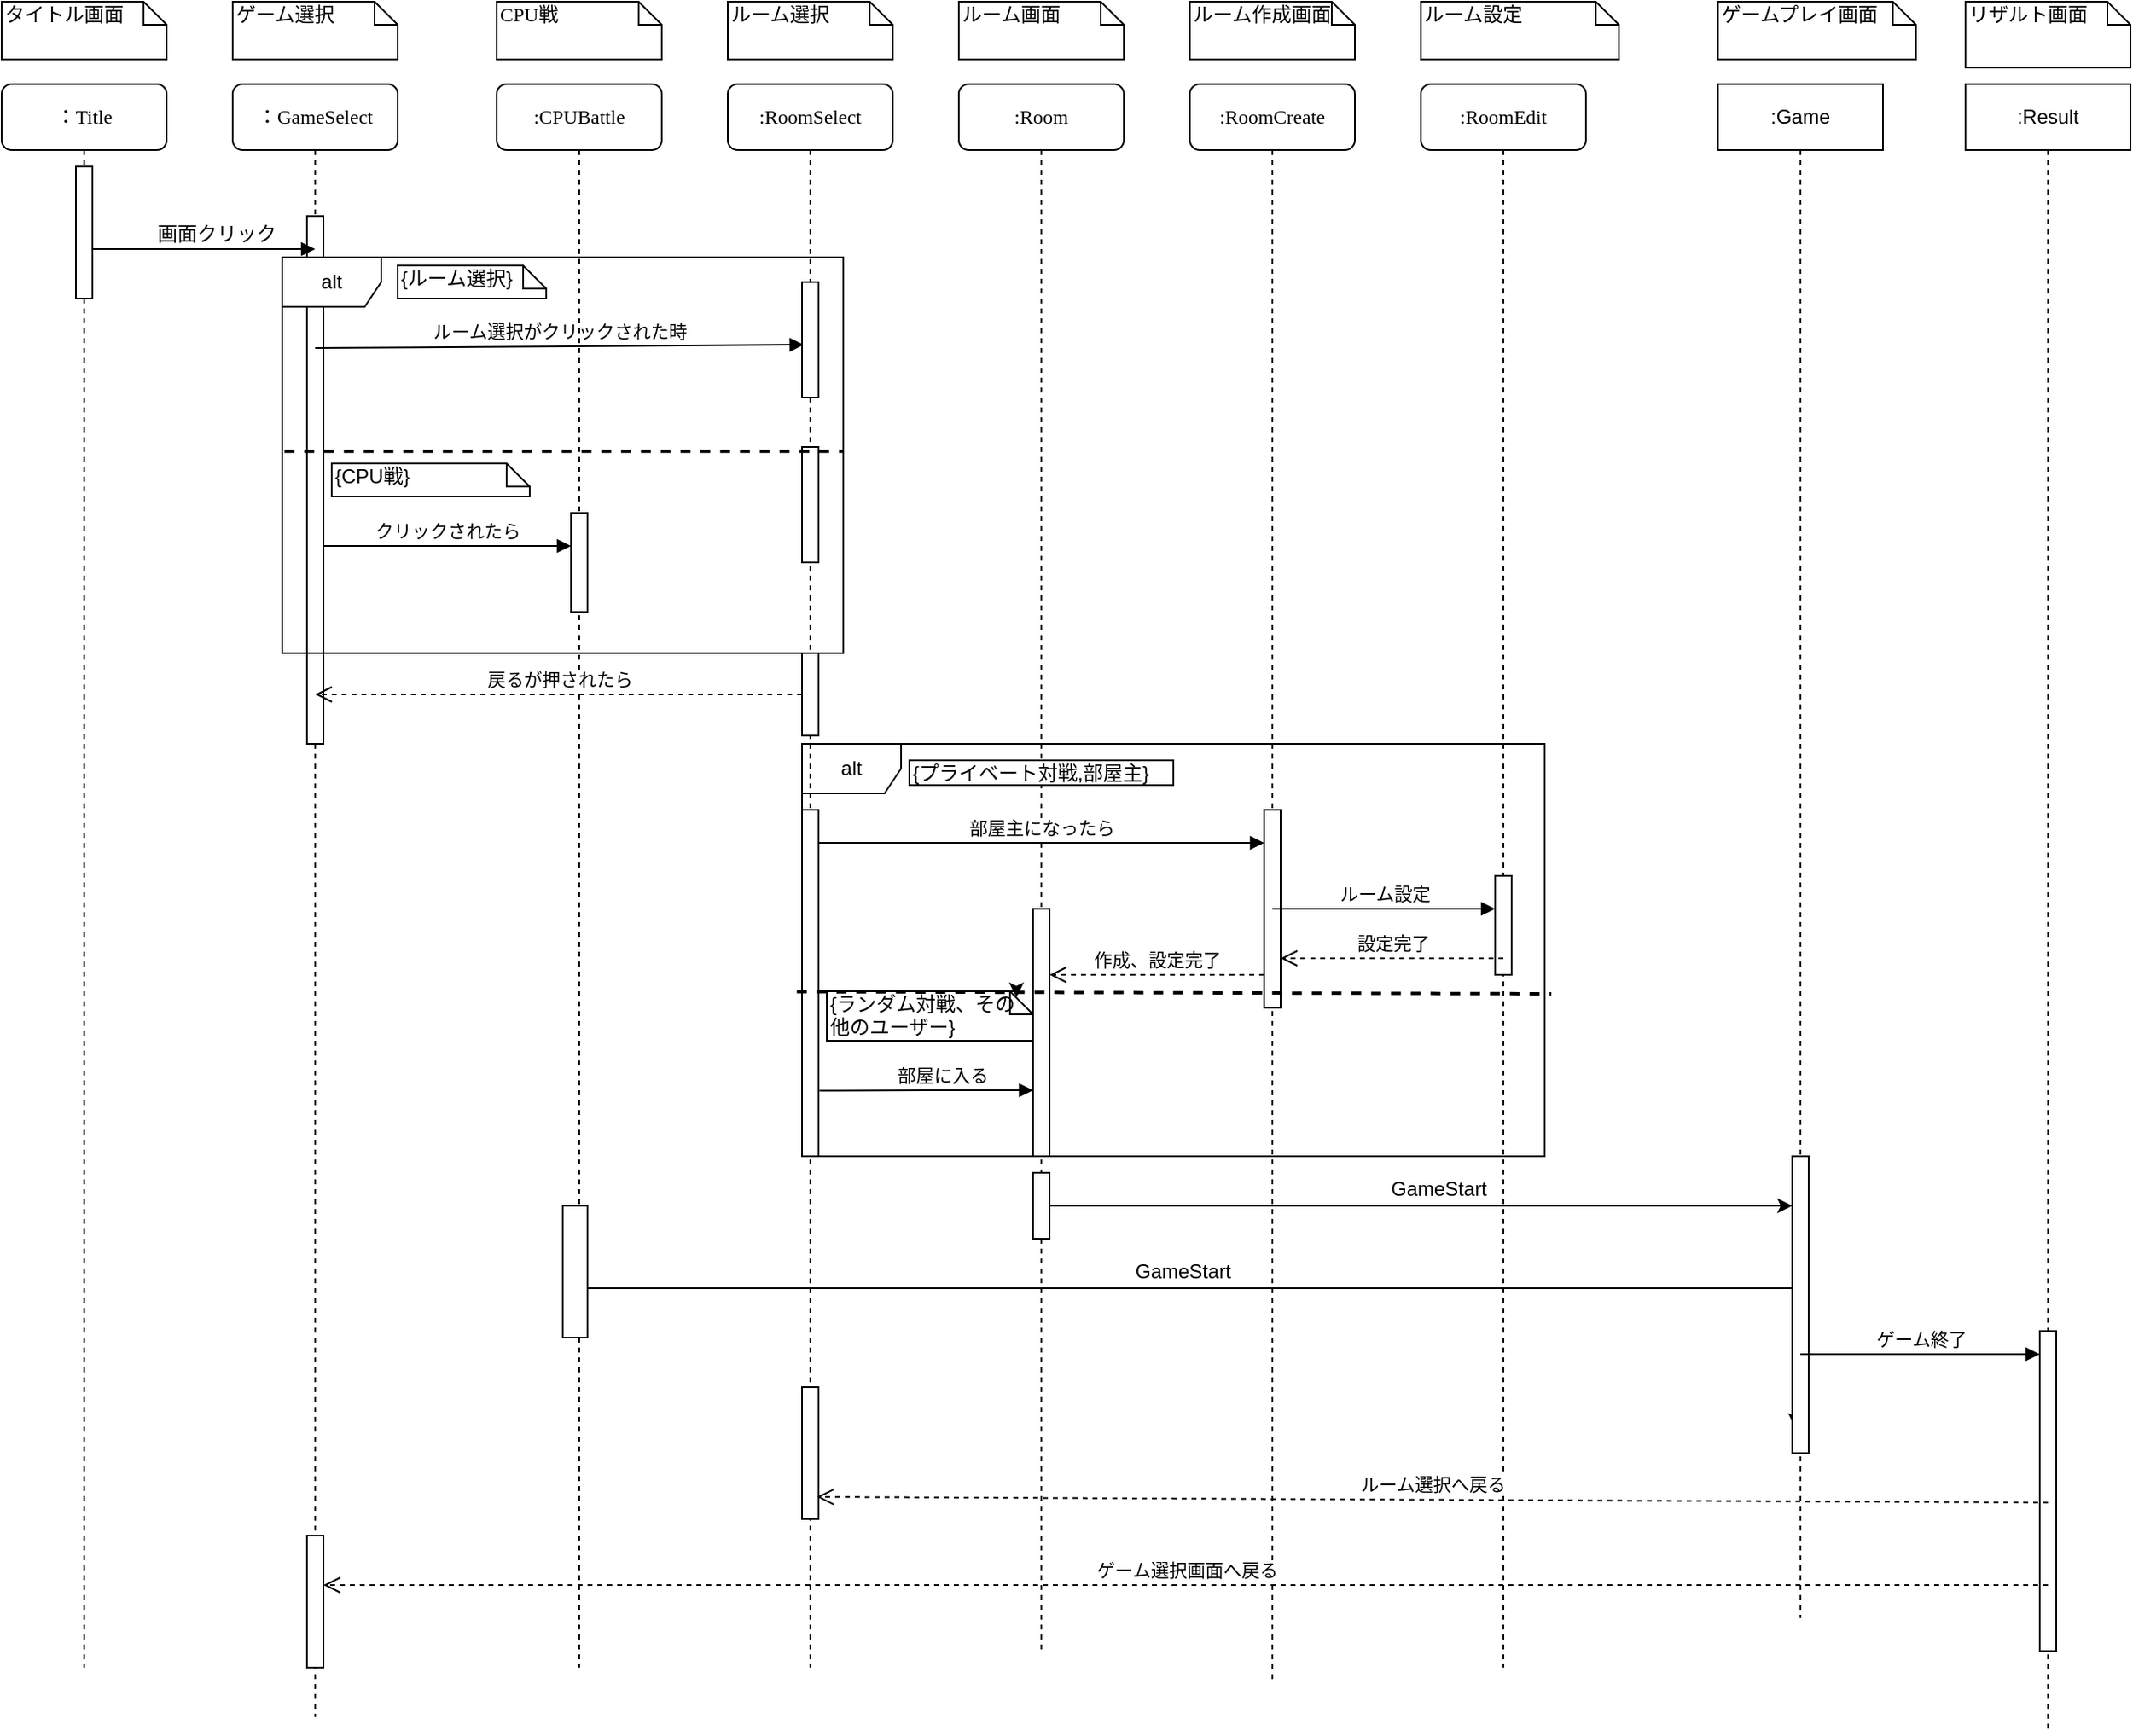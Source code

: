 <mxfile version="12.1.8" type="google" pages="1"><diagram name="Page-1" id="13e1069c-82ec-6db2-03f1-153e76fe0fe0"><mxGraphModel dx="971" dy="504" grid="1" gridSize="10" guides="1" tooltips="1" connect="1" arrows="1" fold="1" page="1" pageScale="1" pageWidth="1100" pageHeight="850" background="#ffffff" math="0" shadow="0"><root><mxCell id="0"/><mxCell id="1" parent="0"/><mxCell id="7baba1c4bc27f4b0-2" value="&lt;font style=&quot;vertical-align: inherit&quot;&gt;&lt;font style=&quot;vertical-align: inherit&quot;&gt;：GameSelect&lt;/font&gt;&lt;/font&gt;" style="shape=umlLifeline;perimeter=lifelinePerimeter;whiteSpace=wrap;html=1;container=1;collapsible=0;recursiveResize=0;outlineConnect=0;rounded=1;shadow=0;comic=0;labelBackgroundColor=none;strokeColor=#000000;strokeWidth=1;fillColor=#FFFFFF;fontFamily=Verdana;fontSize=12;fontColor=#000000;align=center;" parent="1" vertex="1"><mxGeometry x="240" y="80" width="100" height="990" as="geometry"/></mxCell><mxCell id="7baba1c4bc27f4b0-10" value="" style="html=1;points=[];perimeter=orthogonalPerimeter;rounded=0;shadow=0;comic=0;labelBackgroundColor=none;strokeColor=#000000;strokeWidth=1;fillColor=#FFFFFF;fontFamily=Verdana;fontSize=12;fontColor=#000000;align=center;" parent="7baba1c4bc27f4b0-2" vertex="1"><mxGeometry x="45" y="80" width="10" height="320" as="geometry"/></mxCell><mxCell id="GpUQ7md66DtE4MNi8iRQ-8" value="ルーム選択がクリックされた時" style="html=1;verticalAlign=bottom;endArrow=block;" parent="7baba1c4bc27f4b0-2" edge="1"><mxGeometry width="80" relative="1" as="geometry"><mxPoint x="50" y="160" as="sourcePoint"/><mxPoint x="346" y="158" as="targetPoint"/></mxGeometry></mxCell><mxCell id="GpUQ7md66DtE4MNi8iRQ-3" value="{ルーム選択}" style="shape=note;whiteSpace=wrap;html=1;size=14;verticalAlign=top;align=left;spacingTop=-6;" parent="7baba1c4bc27f4b0-2" vertex="1"><mxGeometry x="100" y="110" width="90" height="20" as="geometry"/></mxCell><mxCell id="mygAer_JPU-QDBC6LdW0-10" value="" style="html=1;points=[];perimeter=orthogonalPerimeter;" parent="7baba1c4bc27f4b0-2" vertex="1"><mxGeometry x="45" y="880" width="10" height="80" as="geometry"/></mxCell><mxCell id="GpUQ7md66DtE4MNi8iRQ-33" value="alt" style="shape=umlFrame;whiteSpace=wrap;html=1;" parent="1" vertex="1"><mxGeometry x="585" y="480" width="450" height="250" as="geometry"/></mxCell><mxCell id="7baba1c4bc27f4b0-3" value=":CPUBattle" style="shape=umlLifeline;perimeter=lifelinePerimeter;whiteSpace=wrap;html=1;container=1;collapsible=0;recursiveResize=0;outlineConnect=0;rounded=1;shadow=0;comic=0;labelBackgroundColor=none;strokeColor=#000000;strokeWidth=1;fillColor=#FFFFFF;fontFamily=Verdana;fontSize=12;fontColor=#000000;align=center;" parent="1" vertex="1"><mxGeometry x="400" y="80" width="100" height="960" as="geometry"/></mxCell><mxCell id="7baba1c4bc27f4b0-13" value="" style="html=1;points=[];perimeter=orthogonalPerimeter;rounded=0;shadow=0;comic=0;labelBackgroundColor=none;strokeColor=#000000;strokeWidth=1;fillColor=#FFFFFF;fontFamily=Verdana;fontSize=12;fontColor=#000000;align=center;" parent="7baba1c4bc27f4b0-3" vertex="1"><mxGeometry x="45" y="260" width="10" height="60" as="geometry"/></mxCell><mxCell id="GpUQ7md66DtE4MNi8iRQ-22" value="" style="html=1;points=[];perimeter=orthogonalPerimeter;" parent="7baba1c4bc27f4b0-3" vertex="1"><mxGeometry x="40" y="680" width="15" height="80" as="geometry"/></mxCell><mxCell id="7baba1c4bc27f4b0-4" value=":RoomSelect" style="shape=umlLifeline;perimeter=lifelinePerimeter;whiteSpace=wrap;html=1;container=1;collapsible=0;recursiveResize=0;outlineConnect=0;rounded=1;shadow=0;comic=0;labelBackgroundColor=none;strokeColor=#000000;strokeWidth=1;fillColor=#FFFFFF;fontFamily=Verdana;fontSize=12;fontColor=#000000;align=center;" parent="1" vertex="1"><mxGeometry x="540" y="80" width="100" height="960" as="geometry"/></mxCell><mxCell id="7baba1c4bc27f4b0-34" value="" style="html=1;points=[];perimeter=orthogonalPerimeter;rounded=0;shadow=0;comic=0;labelBackgroundColor=none;strokeColor=#000000;strokeWidth=1;fillColor=#FFFFFF;fontFamily=Verdana;fontSize=12;fontColor=#000000;align=center;" parent="7baba1c4bc27f4b0-4" vertex="1"><mxGeometry x="45" y="220" width="10" height="70" as="geometry"/></mxCell><mxCell id="GpUQ7md66DtE4MNi8iRQ-29" value="" style="html=1;points=[];perimeter=orthogonalPerimeter;" parent="7baba1c4bc27f4b0-4" vertex="1"><mxGeometry x="45" y="345" width="10" height="50" as="geometry"/></mxCell><mxCell id="GpUQ7md66DtE4MNi8iRQ-38" value="" style="html=1;points=[];perimeter=orthogonalPerimeter;" parent="7baba1c4bc27f4b0-4" vertex="1"><mxGeometry x="45" y="440" width="10" height="210" as="geometry"/></mxCell><mxCell id="mygAer_JPU-QDBC6LdW0-9" value="" style="html=1;points=[];perimeter=orthogonalPerimeter;" parent="7baba1c4bc27f4b0-4" vertex="1"><mxGeometry x="45" y="790" width="10" height="80" as="geometry"/></mxCell><mxCell id="7baba1c4bc27f4b0-16" value="" style="html=1;points=[];perimeter=orthogonalPerimeter;rounded=0;shadow=0;comic=0;labelBackgroundColor=none;strokeColor=#000000;strokeWidth=1;fillColor=#FFFFFF;fontFamily=Verdana;fontSize=12;fontColor=#000000;align=center;" parent="7baba1c4bc27f4b0-4" vertex="1"><mxGeometry x="45" y="120" width="10" height="70" as="geometry"/></mxCell><mxCell id="7baba1c4bc27f4b0-5" value=":Room" style="shape=umlLifeline;perimeter=lifelinePerimeter;whiteSpace=wrap;html=1;container=1;collapsible=0;recursiveResize=0;outlineConnect=0;rounded=1;shadow=0;comic=0;labelBackgroundColor=none;strokeColor=#000000;strokeWidth=1;fillColor=#FFFFFF;fontFamily=Verdana;fontSize=12;fontColor=#000000;align=center;" parent="1" vertex="1"><mxGeometry x="680" y="80" width="100" height="950" as="geometry"/></mxCell><mxCell id="7baba1c4bc27f4b0-28" value="" style="html=1;points=[];perimeter=orthogonalPerimeter;rounded=0;shadow=0;comic=0;labelBackgroundColor=none;strokeColor=#000000;strokeWidth=1;fillColor=#FFFFFF;fontFamily=Verdana;fontSize=12;fontColor=#000000;align=center;" parent="7baba1c4bc27f4b0-5" vertex="1"><mxGeometry x="45" y="500" width="10" height="150" as="geometry"/></mxCell><mxCell id="mygAer_JPU-QDBC6LdW0-3" value="" style="html=1;points=[];perimeter=orthogonalPerimeter;" parent="7baba1c4bc27f4b0-5" vertex="1"><mxGeometry x="45" y="660" width="10" height="40" as="geometry"/></mxCell><mxCell id="7baba1c4bc27f4b0-6" value=":RoomCreate" style="shape=umlLifeline;perimeter=lifelinePerimeter;whiteSpace=wrap;html=1;container=1;collapsible=0;recursiveResize=0;outlineConnect=0;rounded=1;shadow=0;comic=0;labelBackgroundColor=none;strokeColor=#000000;strokeWidth=1;fillColor=#FFFFFF;fontFamily=Verdana;fontSize=12;fontColor=#000000;align=center;" parent="1" vertex="1"><mxGeometry x="820" y="80" width="100" height="970" as="geometry"/></mxCell><mxCell id="GpUQ7md66DtE4MNi8iRQ-34" value="" style="html=1;points=[];perimeter=orthogonalPerimeter;" parent="7baba1c4bc27f4b0-6" vertex="1"><mxGeometry x="45" y="440" width="10" height="120" as="geometry"/></mxCell><mxCell id="GpUQ7md66DtE4MNi8iRQ-43" value="ルーム設定" style="html=1;verticalAlign=bottom;endArrow=block;" parent="7baba1c4bc27f4b0-6" target="7baba1c4bc27f4b0-25" edge="1"><mxGeometry width="80" relative="1" as="geometry"><mxPoint x="50" y="500" as="sourcePoint"/><mxPoint x="130" y="500" as="targetPoint"/></mxGeometry></mxCell><mxCell id="7baba1c4bc27f4b0-7" value=":RoomEdit" style="shape=umlLifeline;perimeter=lifelinePerimeter;whiteSpace=wrap;html=1;container=1;collapsible=0;recursiveResize=0;outlineConnect=0;rounded=1;shadow=0;comic=0;labelBackgroundColor=none;strokeColor=#000000;strokeWidth=1;fillColor=#FFFFFF;fontFamily=Verdana;fontSize=12;fontColor=#000000;align=center;" parent="1" vertex="1"><mxGeometry x="960" y="80" width="100" height="960" as="geometry"/></mxCell><mxCell id="7baba1c4bc27f4b0-25" value="" style="html=1;points=[];perimeter=orthogonalPerimeter;rounded=0;shadow=0;comic=0;labelBackgroundColor=none;strokeColor=#000000;strokeWidth=1;fillColor=#FFFFFF;fontFamily=Verdana;fontSize=12;fontColor=#000000;align=center;" parent="7baba1c4bc27f4b0-7" vertex="1"><mxGeometry x="45" y="480" width="10" height="60" as="geometry"/></mxCell><mxCell id="7baba1c4bc27f4b0-8" value="&lt;font style=&quot;vertical-align: inherit&quot;&gt;&lt;font style=&quot;vertical-align: inherit&quot;&gt;：Title&lt;/font&gt;&lt;/font&gt;" style="shape=umlLifeline;perimeter=lifelinePerimeter;whiteSpace=wrap;html=1;container=1;collapsible=0;recursiveResize=0;outlineConnect=0;rounded=1;shadow=0;comic=0;labelBackgroundColor=none;strokeColor=#000000;strokeWidth=1;fillColor=#FFFFFF;fontFamily=Verdana;fontSize=12;fontColor=#000000;align=center;" parent="1" vertex="1"><mxGeometry x="100" y="80" width="100" height="960" as="geometry"/></mxCell><mxCell id="7baba1c4bc27f4b0-9" value="" style="html=1;points=[];perimeter=orthogonalPerimeter;rounded=0;shadow=0;comic=0;labelBackgroundColor=none;strokeColor=#000000;strokeWidth=1;fillColor=#FFFFFF;fontFamily=Verdana;fontSize=12;fontColor=#000000;align=center;" parent="7baba1c4bc27f4b0-8" vertex="1"><mxGeometry x="45" y="50" width="10" height="80" as="geometry"/></mxCell><mxCell id="7baba1c4bc27f4b0-11" value="&lt;font style=&quot;vertical-align: inherit&quot;&gt;&lt;font style=&quot;vertical-align: inherit&quot;&gt;画面クリック&lt;/font&gt;&lt;/font&gt;" style="html=1;verticalAlign=bottom;endArrow=block;labelBackgroundColor=none;fontFamily=Verdana;fontSize=12;edgeStyle=elbowEdgeStyle;elbow=vertical;" parent="1" source="7baba1c4bc27f4b0-9" edge="1"><mxGeometry x="0.111" relative="1" as="geometry"><mxPoint x="220" y="190" as="sourcePoint"/><mxPoint x="290" y="180" as="targetPoint"/><Array as="points"><mxPoint x="220" y="180"/><mxPoint x="230" y="230"/><mxPoint x="250" y="210"/></Array><mxPoint as="offset"/></mxGeometry></mxCell><mxCell id="7baba1c4bc27f4b0-40" value="&lt;font style=&quot;vertical-align: inherit&quot;&gt;&lt;font style=&quot;vertical-align: inherit&quot;&gt;タイトル画面&lt;/font&gt;&lt;/font&gt;" style="shape=note;whiteSpace=wrap;html=1;size=14;verticalAlign=top;align=left;spacingTop=-6;rounded=0;shadow=0;comic=0;labelBackgroundColor=none;strokeColor=#000000;strokeWidth=1;fillColor=#FFFFFF;fontFamily=Verdana;fontSize=12;fontColor=#000000;" parent="1" vertex="1"><mxGeometry x="100" y="30" width="100" height="35" as="geometry"/></mxCell><mxCell id="7baba1c4bc27f4b0-41" value="&lt;font style=&quot;vertical-align: inherit&quot;&gt;&lt;font style=&quot;vertical-align: inherit&quot;&gt;&lt;font style=&quot;vertical-align: inherit&quot;&gt;&lt;font style=&quot;vertical-align: inherit&quot;&gt;ゲーム選択&lt;/font&gt;&lt;/font&gt;&lt;/font&gt;&lt;/font&gt;" style="shape=note;whiteSpace=wrap;html=1;size=14;verticalAlign=top;align=left;spacingTop=-6;rounded=0;shadow=0;comic=0;labelBackgroundColor=none;strokeColor=#000000;strokeWidth=1;fillColor=#FFFFFF;fontFamily=Verdana;fontSize=12;fontColor=#000000;" parent="1" vertex="1"><mxGeometry x="240" y="30" width="100" height="35" as="geometry"/></mxCell><mxCell id="7baba1c4bc27f4b0-42" value="CPU戦" style="shape=note;whiteSpace=wrap;html=1;size=14;verticalAlign=top;align=left;spacingTop=-6;rounded=0;shadow=0;comic=0;labelBackgroundColor=none;strokeColor=#000000;strokeWidth=1;fillColor=#FFFFFF;fontFamily=Verdana;fontSize=12;fontColor=#000000;" parent="1" vertex="1"><mxGeometry x="400" y="30" width="100" height="35" as="geometry"/></mxCell><mxCell id="7baba1c4bc27f4b0-43" value="ルーム選択" style="shape=note;whiteSpace=wrap;html=1;size=14;verticalAlign=top;align=left;spacingTop=-6;rounded=0;shadow=0;comic=0;labelBackgroundColor=none;strokeColor=#000000;strokeWidth=1;fillColor=#FFFFFF;fontFamily=Verdana;fontSize=12;fontColor=#000000;" parent="1" vertex="1"><mxGeometry x="540" y="30" width="100" height="35" as="geometry"/></mxCell><mxCell id="7baba1c4bc27f4b0-44" value="ルーム画面" style="shape=note;whiteSpace=wrap;html=1;size=14;verticalAlign=top;align=left;spacingTop=-6;rounded=0;shadow=0;comic=0;labelBackgroundColor=none;strokeColor=#000000;strokeWidth=1;fillColor=#FFFFFF;fontFamily=Verdana;fontSize=12;fontColor=#000000;" parent="1" vertex="1"><mxGeometry x="680" y="30" width="100" height="35" as="geometry"/></mxCell><mxCell id="7baba1c4bc27f4b0-45" value="ルーム作成画面" style="shape=note;whiteSpace=wrap;html=1;size=14;verticalAlign=top;align=left;spacingTop=-6;rounded=0;shadow=0;comic=0;labelBackgroundColor=none;strokeColor=#000000;strokeWidth=1;fillColor=#FFFFFF;fontFamily=Verdana;fontSize=12;fontColor=#000000;" parent="1" vertex="1"><mxGeometry x="820" y="30" width="100" height="35" as="geometry"/></mxCell><mxCell id="7baba1c4bc27f4b0-46" value="ルーム設定" style="shape=note;whiteSpace=wrap;html=1;size=14;verticalAlign=top;align=left;spacingTop=-6;rounded=0;shadow=0;comic=0;labelBackgroundColor=none;strokeColor=#000000;strokeWidth=1;fillColor=#FFFFFF;fontFamily=Verdana;fontSize=12;fontColor=#000000;" parent="1" vertex="1"><mxGeometry x="960" y="30" width="120" height="35" as="geometry"/></mxCell><mxCell id="GpUQ7md66DtE4MNi8iRQ-20" value="ゲームプレイ画面" style="shape=note;whiteSpace=wrap;html=1;size=14;verticalAlign=top;align=left;spacingTop=-6;rounded=0;shadow=0;comic=0;labelBackgroundColor=none;strokeColor=#000000;strokeWidth=1;fillColor=#FFFFFF;fontFamily=Verdana;fontSize=12;fontColor=#000000;" parent="1" vertex="1"><mxGeometry x="1140" y="30" width="120" height="35" as="geometry"/></mxCell><mxCell id="GpUQ7md66DtE4MNi8iRQ-16" value="クリックされたら" style="html=1;verticalAlign=bottom;endArrow=block;" parent="1" source="7baba1c4bc27f4b0-10" target="7baba1c4bc27f4b0-13" edge="1"><mxGeometry width="80" relative="1" as="geometry"><mxPoint x="290" y="340" as="sourcePoint"/><mxPoint x="370" y="340" as="targetPoint"/><Array as="points"><mxPoint x="370" y="360"/></Array></mxGeometry></mxCell><mxCell id="GpUQ7md66DtE4MNi8iRQ-24" style="edgeStyle=orthogonalEdgeStyle;rounded=0;orthogonalLoop=1;jettySize=auto;html=1;entryX=0.2;entryY=0.916;entryDx=0;entryDy=0;entryPerimeter=0;" parent="1" source="GpUQ7md66DtE4MNi8iRQ-22" target="GpUQ7md66DtE4MNi8iRQ-32" edge="1"><mxGeometry relative="1" as="geometry"><Array as="points"><mxPoint x="450" y="810"/><mxPoint x="1187" y="810"/></Array></mxGeometry></mxCell><mxCell id="GpUQ7md66DtE4MNi8iRQ-25" value="GameStart" style="text;html=1;resizable=0;points=[];autosize=1;align=left;verticalAlign=top;spacingTop=-4;" parent="1" vertex="1"><mxGeometry x="785" y="790" width="70" height="20" as="geometry"/></mxCell><mxCell id="GpUQ7md66DtE4MNi8iRQ-26" value="リザルト画面" style="shape=note;whiteSpace=wrap;html=1;size=14;verticalAlign=top;align=left;spacingTop=-6;" parent="1" vertex="1"><mxGeometry x="1290" y="30" width="100" height="40" as="geometry"/></mxCell><mxCell id="GpUQ7md66DtE4MNi8iRQ-27" value=":Game" style="shape=umlLifeline;perimeter=lifelinePerimeter;whiteSpace=wrap;html=1;container=1;collapsible=0;recursiveResize=0;outlineConnect=0;" parent="1" vertex="1"><mxGeometry x="1140" y="80" width="100" height="930" as="geometry"/></mxCell><mxCell id="GpUQ7md66DtE4MNi8iRQ-32" value="" style="html=1;points=[];perimeter=orthogonalPerimeter;" parent="GpUQ7md66DtE4MNi8iRQ-27" vertex="1"><mxGeometry x="45" y="650" width="10" height="180" as="geometry"/></mxCell><mxCell id="mygAer_JPU-QDBC6LdW0-8" value="ゲーム終了" style="html=1;verticalAlign=bottom;endArrow=block;" parent="GpUQ7md66DtE4MNi8iRQ-27" target="mygAer_JPU-QDBC6LdW0-7" edge="1"><mxGeometry width="80" relative="1" as="geometry"><mxPoint x="50" y="770" as="sourcePoint"/><mxPoint x="130" y="770" as="targetPoint"/></mxGeometry></mxCell><mxCell id="GpUQ7md66DtE4MNi8iRQ-28" value=":Result" style="shape=umlLifeline;perimeter=lifelinePerimeter;whiteSpace=wrap;html=1;container=1;collapsible=0;recursiveResize=0;outlineConnect=0;" parent="1" vertex="1"><mxGeometry x="1290" y="80" width="100" height="1000" as="geometry"/></mxCell><mxCell id="mygAer_JPU-QDBC6LdW0-7" value="" style="html=1;points=[];perimeter=orthogonalPerimeter;" parent="GpUQ7md66DtE4MNi8iRQ-28" vertex="1"><mxGeometry x="45" y="756" width="10" height="194" as="geometry"/></mxCell><mxCell id="GpUQ7md66DtE4MNi8iRQ-31" value="戻るが押されたら" style="html=1;verticalAlign=bottom;endArrow=open;dashed=1;endSize=8;" parent="1" source="GpUQ7md66DtE4MNi8iRQ-29" target="7baba1c4bc27f4b0-2" edge="1"><mxGeometry relative="1" as="geometry"><mxPoint x="380" y="470" as="sourcePoint"/><mxPoint x="300" y="470" as="targetPoint"/></mxGeometry></mxCell><mxCell id="GpUQ7md66DtE4MNi8iRQ-39" value="部屋主になったら" style="html=1;verticalAlign=bottom;endArrow=block;" parent="1" source="GpUQ7md66DtE4MNi8iRQ-38" target="GpUQ7md66DtE4MNi8iRQ-34" edge="1"><mxGeometry x="0.148" y="-20" width="80" relative="1" as="geometry"><mxPoint x="590" y="540" as="sourcePoint"/><mxPoint x="730" y="540" as="targetPoint"/><Array as="points"><mxPoint x="710" y="540"/></Array><mxPoint x="-20" y="-20" as="offset"/></mxGeometry></mxCell><mxCell id="GpUQ7md66DtE4MNi8iRQ-37" value="{ランダム対戦、その他のユーザー}" style="shape=note;whiteSpace=wrap;html=1;size=14;verticalAlign=top;align=left;spacingTop=-6;" parent="1" vertex="1"><mxGeometry x="600" y="630" width="125" height="30" as="geometry"/></mxCell><mxCell id="GpUQ7md66DtE4MNi8iRQ-40" style="edgeStyle=orthogonalEdgeStyle;rounded=0;orthogonalLoop=1;jettySize=auto;html=1;exitX=0;exitY=0;exitDx=101;exitDy=0;exitPerimeter=0;entryX=0.919;entryY=0.124;entryDx=0;entryDy=0;entryPerimeter=0;" parent="1" source="GpUQ7md66DtE4MNi8iRQ-37" target="GpUQ7md66DtE4MNi8iRQ-37" edge="1"><mxGeometry relative="1" as="geometry"/></mxCell><mxCell id="GpUQ7md66DtE4MNi8iRQ-35" value="{プライベート対戦,部屋主}" style="shape=note;whiteSpace=wrap;html=1;size=0;verticalAlign=top;align=left;spacingTop=-6;" parent="1" vertex="1"><mxGeometry x="650" y="490" width="160" height="15" as="geometry"/></mxCell><mxCell id="GpUQ7md66DtE4MNi8iRQ-42" value="" style="edgeStyle=none;html=1;endArrow=none;verticalAlign=bottom;dashed=1;strokeWidth=2;entryX=1.009;entryY=0.606;entryDx=0;entryDy=0;entryPerimeter=0;exitX=-0.007;exitY=0.601;exitDx=0;exitDy=0;exitPerimeter=0;" parent="1" source="GpUQ7md66DtE4MNi8iRQ-33" target="GpUQ7md66DtE4MNi8iRQ-33" edge="1"><mxGeometry width="160" relative="1" as="geometry"><mxPoint x="580" y="610" as="sourcePoint"/><mxPoint x="1030" y="610" as="targetPoint"/></mxGeometry></mxCell><mxCell id="GpUQ7md66DtE4MNi8iRQ-44" value="設定完了" style="html=1;verticalAlign=bottom;endArrow=open;dashed=1;endSize=8;" parent="1" target="GpUQ7md66DtE4MNi8iRQ-34" edge="1"><mxGeometry relative="1" as="geometry"><mxPoint x="1010" y="610" as="sourcePoint"/><mxPoint x="930" y="610" as="targetPoint"/></mxGeometry></mxCell><mxCell id="GpUQ7md66DtE4MNi8iRQ-45" value="作成、設定完了" style="html=1;verticalAlign=bottom;endArrow=open;dashed=1;endSize=8;" parent="1" source="GpUQ7md66DtE4MNi8iRQ-34" target="7baba1c4bc27f4b0-28" edge="1"><mxGeometry relative="1" as="geometry"><mxPoint x="870" y="630" as="sourcePoint"/><mxPoint x="790" y="630" as="targetPoint"/><Array as="points"><mxPoint x="800" y="620"/></Array></mxGeometry></mxCell><mxCell id="GpUQ7md66DtE4MNi8iRQ-46" value="部屋に入る" style="html=1;verticalAlign=bottom;endArrow=block;exitX=1.06;exitY=0.811;exitDx=0;exitDy=0;exitPerimeter=0;" parent="1" source="GpUQ7md66DtE4MNi8iRQ-38" target="7baba1c4bc27f4b0-28" edge="1"><mxGeometry x="0.15" width="80" relative="1" as="geometry"><mxPoint x="590" y="690" as="sourcePoint"/><mxPoint x="670" y="690" as="targetPoint"/><Array as="points"><mxPoint x="670" y="690"/></Array><mxPoint as="offset"/></mxGeometry></mxCell><mxCell id="mygAer_JPU-QDBC6LdW0-4" style="edgeStyle=orthogonalEdgeStyle;rounded=0;orthogonalLoop=1;jettySize=auto;html=1;" parent="1" source="mygAer_JPU-QDBC6LdW0-3" target="GpUQ7md66DtE4MNi8iRQ-32" edge="1"><mxGeometry relative="1" as="geometry"><Array as="points"><mxPoint x="960" y="760"/><mxPoint x="960" y="760"/></Array></mxGeometry></mxCell><mxCell id="mygAer_JPU-QDBC6LdW0-5" value="GameStart" style="text;html=1;resizable=0;points=[];autosize=1;align=left;verticalAlign=top;spacingTop=-4;" parent="1" vertex="1"><mxGeometry x="940" y="740" width="70" height="20" as="geometry"/></mxCell><mxCell id="mygAer_JPU-QDBC6LdW0-11" value="ルーム選択へ戻る" style="html=1;verticalAlign=bottom;endArrow=open;dashed=1;endSize=8;entryX=0.9;entryY=0.832;entryDx=0;entryDy=0;entryPerimeter=0;" parent="1" target="mygAer_JPU-QDBC6LdW0-9" edge="1"><mxGeometry relative="1" as="geometry"><mxPoint x="1340" y="940" as="sourcePoint"/><mxPoint x="1260" y="940" as="targetPoint"/></mxGeometry></mxCell><mxCell id="mygAer_JPU-QDBC6LdW0-12" value="ゲーム選択画面へ戻る" style="html=1;verticalAlign=bottom;endArrow=open;dashed=1;endSize=8;" parent="1" target="mygAer_JPU-QDBC6LdW0-10" edge="1"><mxGeometry relative="1" as="geometry"><mxPoint x="1340" y="990" as="sourcePoint"/><mxPoint x="-211.6" y="990" as="targetPoint"/></mxGeometry></mxCell><mxCell id="GpUQ7md66DtE4MNi8iRQ-13" value="" style="edgeStyle=none;html=1;endArrow=none;verticalAlign=bottom;dashed=1;strokeWidth=2;entryX=0.999;entryY=0.49;entryDx=0;entryDy=0;entryPerimeter=0;exitX=0.004;exitY=0.49;exitDx=0;exitDy=0;exitPerimeter=0;" parent="1" source="GpUQ7md66DtE4MNi8iRQ-19" target="GpUQ7md66DtE4MNi8iRQ-19" edge="1"><mxGeometry width="160" relative="1" as="geometry"><mxPoint x="290" y="294.5" as="sourcePoint"/><mxPoint x="591" y="293" as="targetPoint"/></mxGeometry></mxCell><mxCell id="GpUQ7md66DtE4MNi8iRQ-14" value="{CPU戦}" style="shape=note;whiteSpace=wrap;html=1;size=14;verticalAlign=top;align=left;spacingTop=-6;" parent="1" vertex="1"><mxGeometry x="300" y="310" width="120" height="20" as="geometry"/></mxCell><mxCell id="GpUQ7md66DtE4MNi8iRQ-19" value="alt" style="shape=umlFrame;whiteSpace=wrap;html=1;" parent="1" vertex="1"><mxGeometry x="270" y="185" width="340" height="240" as="geometry"/></mxCell></root></mxGraphModel></diagram></mxfile>